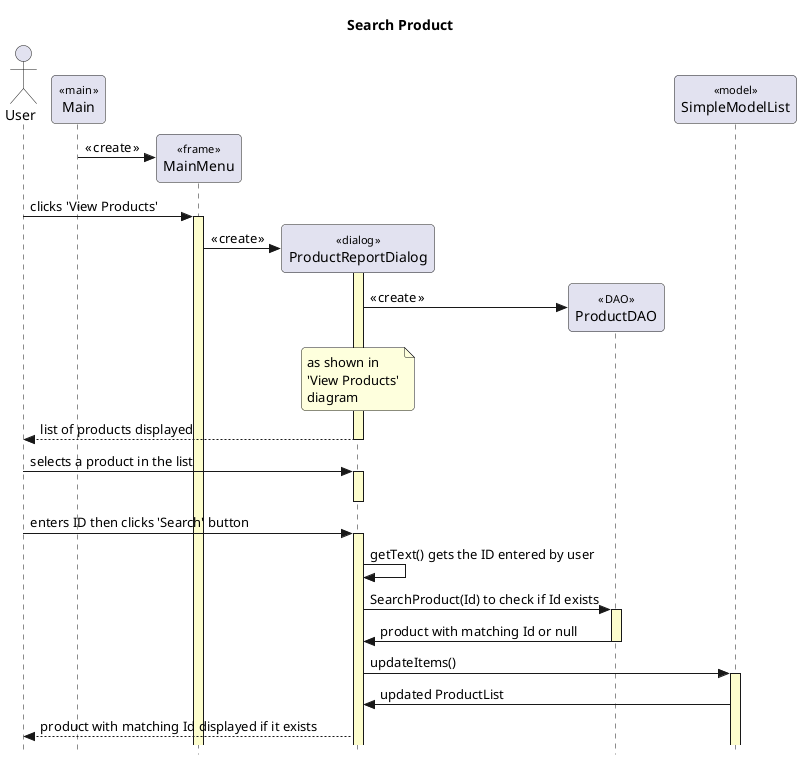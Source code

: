 @startuml

 

' style tweaks to make the diagram a little more readable

skinparam {

Style strictuml

RoundCorner 8

 

Sequence {

' make activations yellow too

LifeLineBackgroundColor #FDFDCD

 

' make stereotypes less ugly

Stereotype {

Font {

Size 11

Style plain

}

}

}

 

DatabaseBorderColor #A80036

 

}

 

title Search Product

 

actor User as user

participant "Main" as main << main >>

participant "MainMenu" as menu << frame >>

participant "ProductReportDialog" as report << dialog >>

participant "ProductDAO" as dao << DAO >>

participant "SimpleModelList" as model <<model>>

 

create menu

main -> menu : « create »

 

user -> menu : clicks 'View Products'

activate menu

 

create report

menu -> report : « create »

 

activate report

create dao

report -> dao: « create »

 

 

note over report: as shown in\n'View Products'\ndiagram

user <-- report : list of products displayed

 

deactivate report

 

user -> report++ : selects a product in the list

report--

 

user -> report : enters ID then clicks 'Search' button

activate report

 

report -> report : getText() gets the ID entered by user

report -> dao++ : SearchProduct(Id) to check if Id exists

dao -> report: product with matching Id or null

dao--




report -> model++ : updateItems()

model -> report: updated ProductList




report --> user : product with matching Id displayed if it exists

 

@enduml

